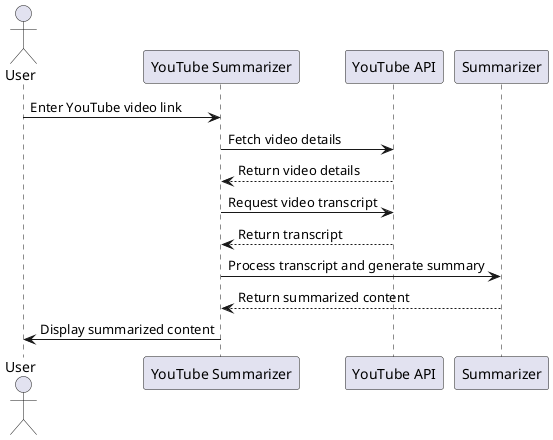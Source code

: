 @startuml
actor User
participant "YouTube Summarizer" as System
participant "YouTube API" as API
participant "Summarizer" as AI

User -> System: Enter YouTube video link
System -> API: Fetch video details
API --> System: Return video details

System -> API: Request video transcript
API --> System: Return transcript

System -> AI: Process transcript and generate summary
AI --> System: Return summarized content

System -> User: Display summarized content
@enduml